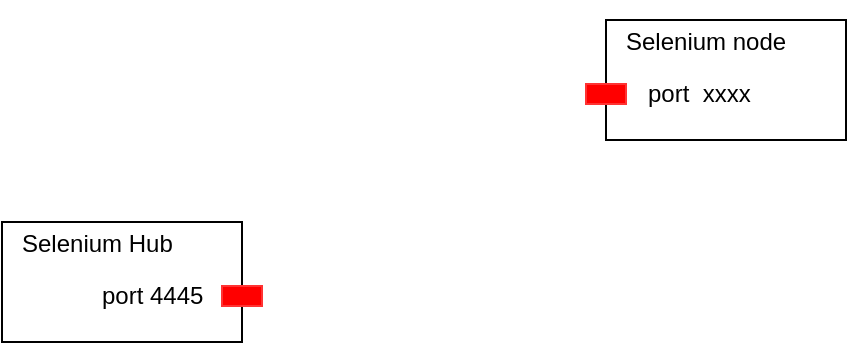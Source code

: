 <mxfile>
    <diagram id="-kbrYRwOdKLfnElHOkNr" name="Page-1">
        <mxGraphModel dx="920" dy="685" grid="1" gridSize="10" guides="1" tooltips="1" connect="1" arrows="1" fold="1" page="1" pageScale="1" pageWidth="850" pageHeight="1100" math="0" shadow="0">
            <root>
                <mxCell id="0"/>
                <mxCell id="1" parent="0"/>
                <mxCell id="8" value="" style="group" vertex="1" connectable="0" parent="1">
                    <mxGeometry x="198" y="221" width="130" height="70" as="geometry"/>
                </mxCell>
                <mxCell id="4" value="" style="rounded=0;whiteSpace=wrap;html=1;" vertex="1" parent="8">
                    <mxGeometry y="10" width="120" height="60" as="geometry"/>
                </mxCell>
                <mxCell id="3" value="Selenium Hub" style="text;html=1;strokeColor=none;fillColor=none;align=left;verticalAlign=middle;whiteSpace=wrap;rounded=0;" vertex="1" parent="8">
                    <mxGeometry x="8" y="1" width="90" height="40" as="geometry"/>
                </mxCell>
                <mxCell id="7" value="" style="rounded=0;whiteSpace=wrap;html=1;fillColor=#FF0000;strokeColor=#FF3333;" vertex="1" parent="8">
                    <mxGeometry x="110" y="42" width="20" height="10" as="geometry"/>
                </mxCell>
                <mxCell id="14" value="port 4445" style="text;html=1;strokeColor=none;fillColor=none;align=left;verticalAlign=middle;whiteSpace=wrap;rounded=0;" vertex="1" parent="8">
                    <mxGeometry x="48" y="36" width="72" height="22" as="geometry"/>
                </mxCell>
                <mxCell id="15" value="" style="group" vertex="1" connectable="0" parent="1">
                    <mxGeometry x="500" y="120" width="130" height="70" as="geometry"/>
                </mxCell>
                <mxCell id="16" value="" style="rounded=0;whiteSpace=wrap;html=1;" vertex="1" parent="15">
                    <mxGeometry y="10" width="120" height="60" as="geometry"/>
                </mxCell>
                <mxCell id="17" value="Selenium node" style="text;html=1;strokeColor=none;fillColor=none;align=left;verticalAlign=middle;whiteSpace=wrap;rounded=0;" vertex="1" parent="15">
                    <mxGeometry x="8" y="1" width="90" height="40" as="geometry"/>
                </mxCell>
                <mxCell id="18" value="" style="rounded=0;whiteSpace=wrap;html=1;fillColor=#FF0000;strokeColor=#FF3333;" vertex="1" parent="15">
                    <mxGeometry x="-10" y="42" width="20" height="10" as="geometry"/>
                </mxCell>
                <mxCell id="19" value="port&amp;nbsp; xxxx" style="text;html=1;strokeColor=none;fillColor=none;align=left;verticalAlign=middle;whiteSpace=wrap;rounded=0;" vertex="1" parent="15">
                    <mxGeometry x="19" y="36" width="71" height="22" as="geometry"/>
                </mxCell>
            </root>
        </mxGraphModel>
    </diagram>
</mxfile>